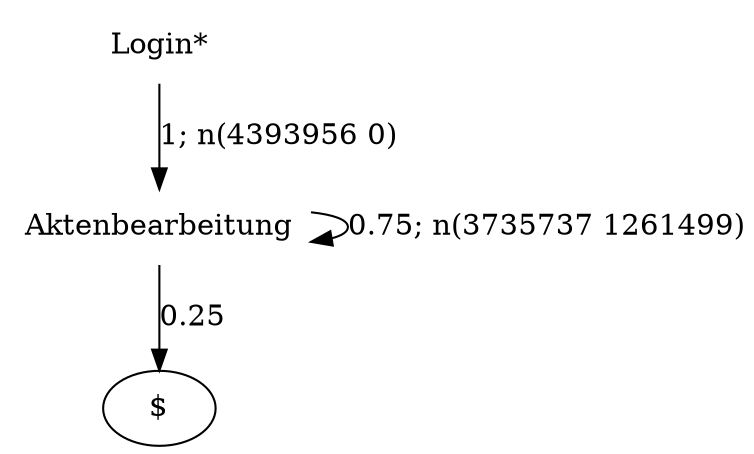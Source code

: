 digraph G {"Login*" [label="Login*",shape=none];"Aktenbearbeitung" [label="Aktenbearbeitung",shape=none];"Login*"->"Aktenbearbeitung" [style=solid,label="1; n(4393956 0)"];"Aktenbearbeitung"->"Aktenbearbeitung" [style=solid,label="0.75; n(3735737 1261499)"];"Aktenbearbeitung"->"$" [style=solid,label="0.25"];}